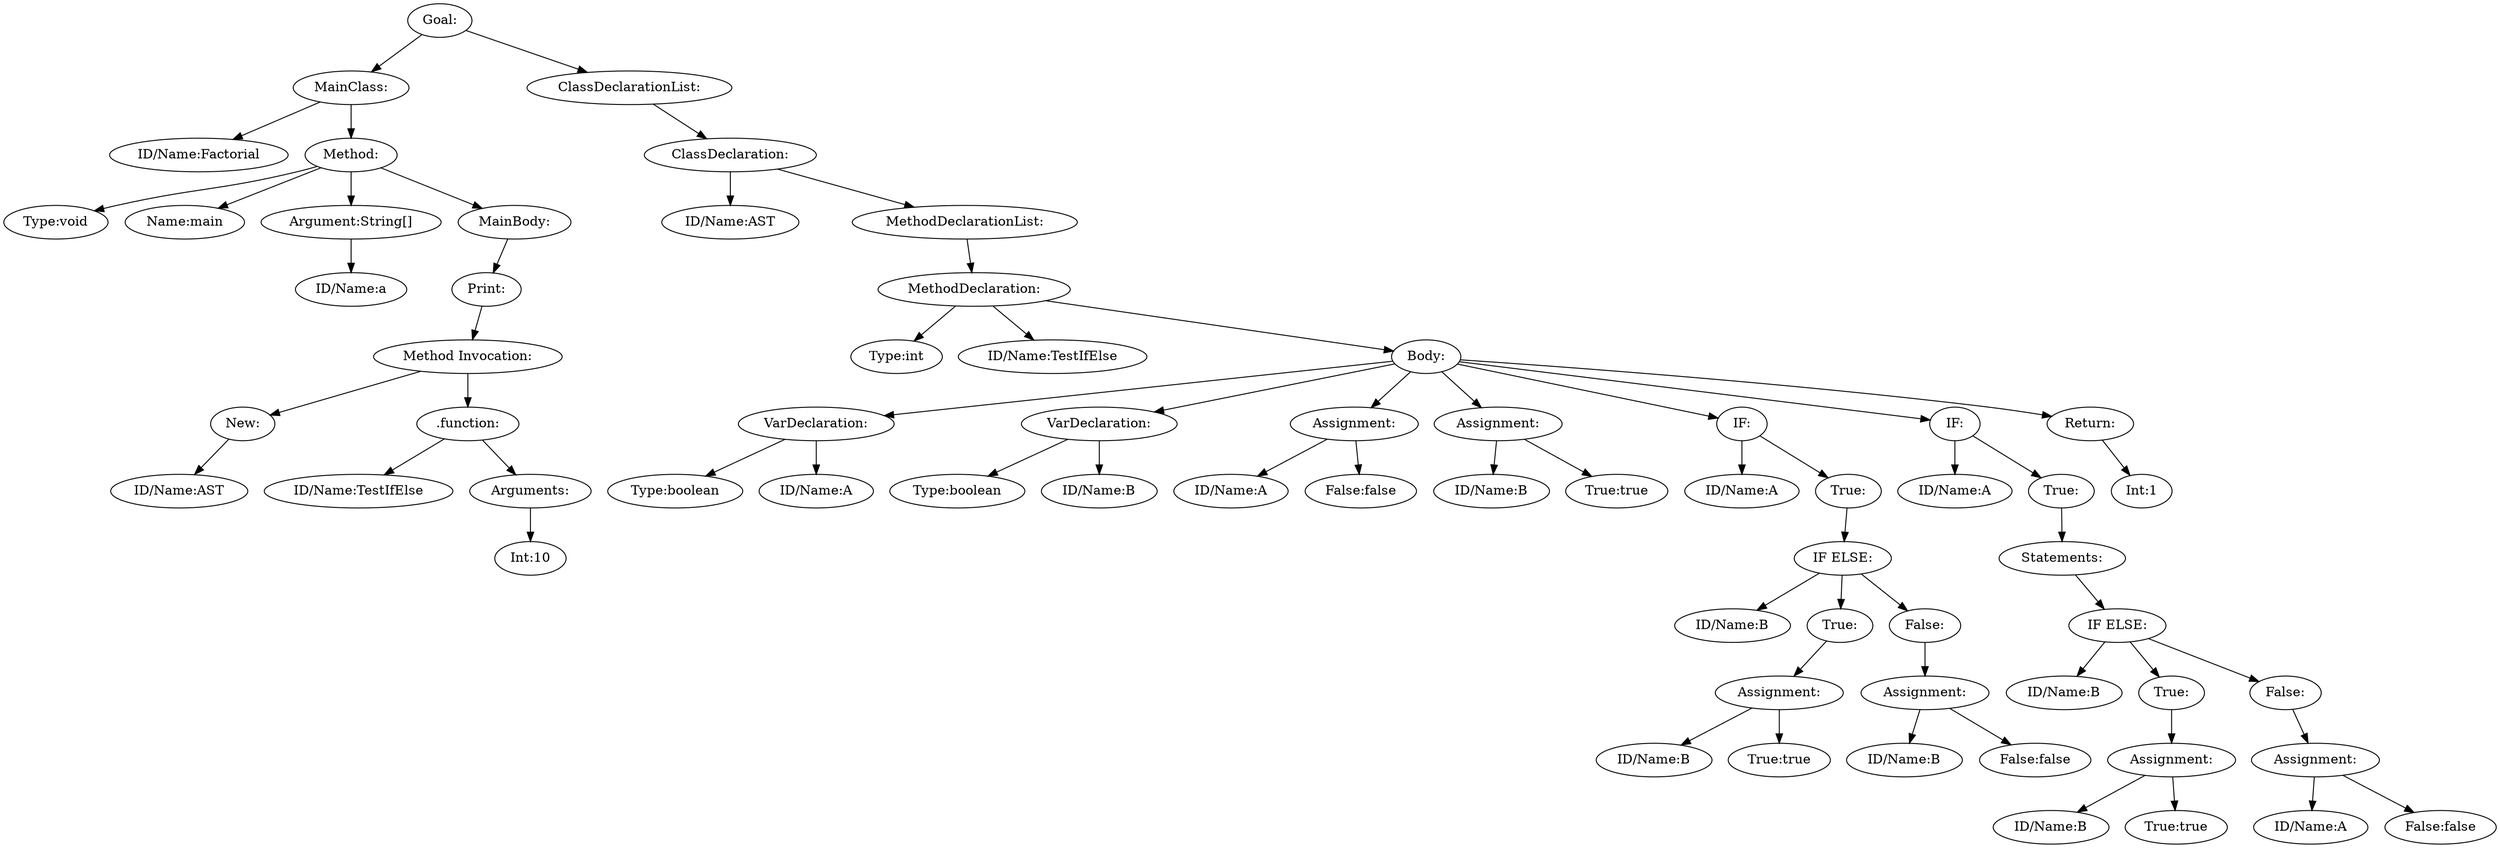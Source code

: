 digraph {
n0 [label="Goal:"];
n1 [label="MainClass:"];
n2 [label="ID/Name:Factorial"];
n1 -> n2
n3 [label="Method:"];
n4 [label="Type:void"];
n3 -> n4
n5 [label="Name:main"];
n3 -> n5
n6 [label="Argument:String[]"];
n7 [label="ID/Name:a"];
n6 -> n7
n3 -> n6
n8 [label="MainBody:"];
n9 [label="Print:"];
n10 [label="Method Invocation:"];
n11 [label="New:"];
n12 [label="ID/Name:AST"];
n11 -> n12
n10 -> n11
n13 [label=".function:"];
n14 [label="ID/Name:TestIfElse"];
n13 -> n14
n15 [label="Arguments:"];
n16 [label="Int:10"];
n15 -> n16
n13 -> n15
n10 -> n13
n9 -> n10
n8 -> n9
n3 -> n8
n1 -> n3
n0 -> n1
n17 [label="ClassDeclarationList:"];
n18 [label="ClassDeclaration:"];
n19 [label="ID/Name:AST"];
n18 -> n19
n20 [label="MethodDeclarationList:"];
n21 [label="MethodDeclaration:"];
n22 [label="Type:int"];
n21 -> n22
n23 [label="ID/Name:TestIfElse"];
n21 -> n23
n24 [label="Body:"];
n25 [label="VarDeclaration:"];
n26 [label="Type:boolean"];
n25 -> n26
n27 [label="ID/Name:A"];
n25 -> n27
n24 -> n25
n28 [label="VarDeclaration:"];
n29 [label="Type:boolean"];
n28 -> n29
n30 [label="ID/Name:B"];
n28 -> n30
n24 -> n28
n31 [label="Assignment:"];
n32 [label="ID/Name:A"];
n31 -> n32
n33 [label="False:false"];
n31 -> n33
n24 -> n31
n34 [label="Assignment:"];
n35 [label="ID/Name:B"];
n34 -> n35
n36 [label="True:true"];
n34 -> n36
n24 -> n34
n37 [label="IF:"];
n38 [label="ID/Name:A"];
n37 -> n38
n39 [label="True:"];
n40 [label="IF ELSE:"];
n41 [label="ID/Name:B"];
n40 -> n41
n42 [label="True:"];
n43 [label="Assignment:"];
n44 [label="ID/Name:B"];
n43 -> n44
n45 [label="True:true"];
n43 -> n45
n42 -> n43
n40 -> n42
n46 [label="False:"];
n47 [label="Assignment:"];
n48 [label="ID/Name:B"];
n47 -> n48
n49 [label="False:false"];
n47 -> n49
n46 -> n47
n40 -> n46
n39 -> n40
n37 -> n39
n24 -> n37
n50 [label="IF:"];
n51 [label="ID/Name:A"];
n50 -> n51
n52 [label="True:"];
n53 [label="Statements:"];
n54 [label="IF ELSE:"];
n55 [label="ID/Name:B"];
n54 -> n55
n56 [label="True:"];
n57 [label="Assignment:"];
n58 [label="ID/Name:B"];
n57 -> n58
n59 [label="True:true"];
n57 -> n59
n56 -> n57
n54 -> n56
n60 [label="False:"];
n61 [label="Assignment:"];
n62 [label="ID/Name:A"];
n61 -> n62
n63 [label="False:false"];
n61 -> n63
n60 -> n61
n54 -> n60
n53 -> n54
n52 -> n53
n50 -> n52
n24 -> n50
n64 [label="Return:"];
n65 [label="Int:1"];
n64 -> n65
n24 -> n64
n21 -> n24
n20 -> n21
n18 -> n20
n17 -> n18
n0 -> n17
}
